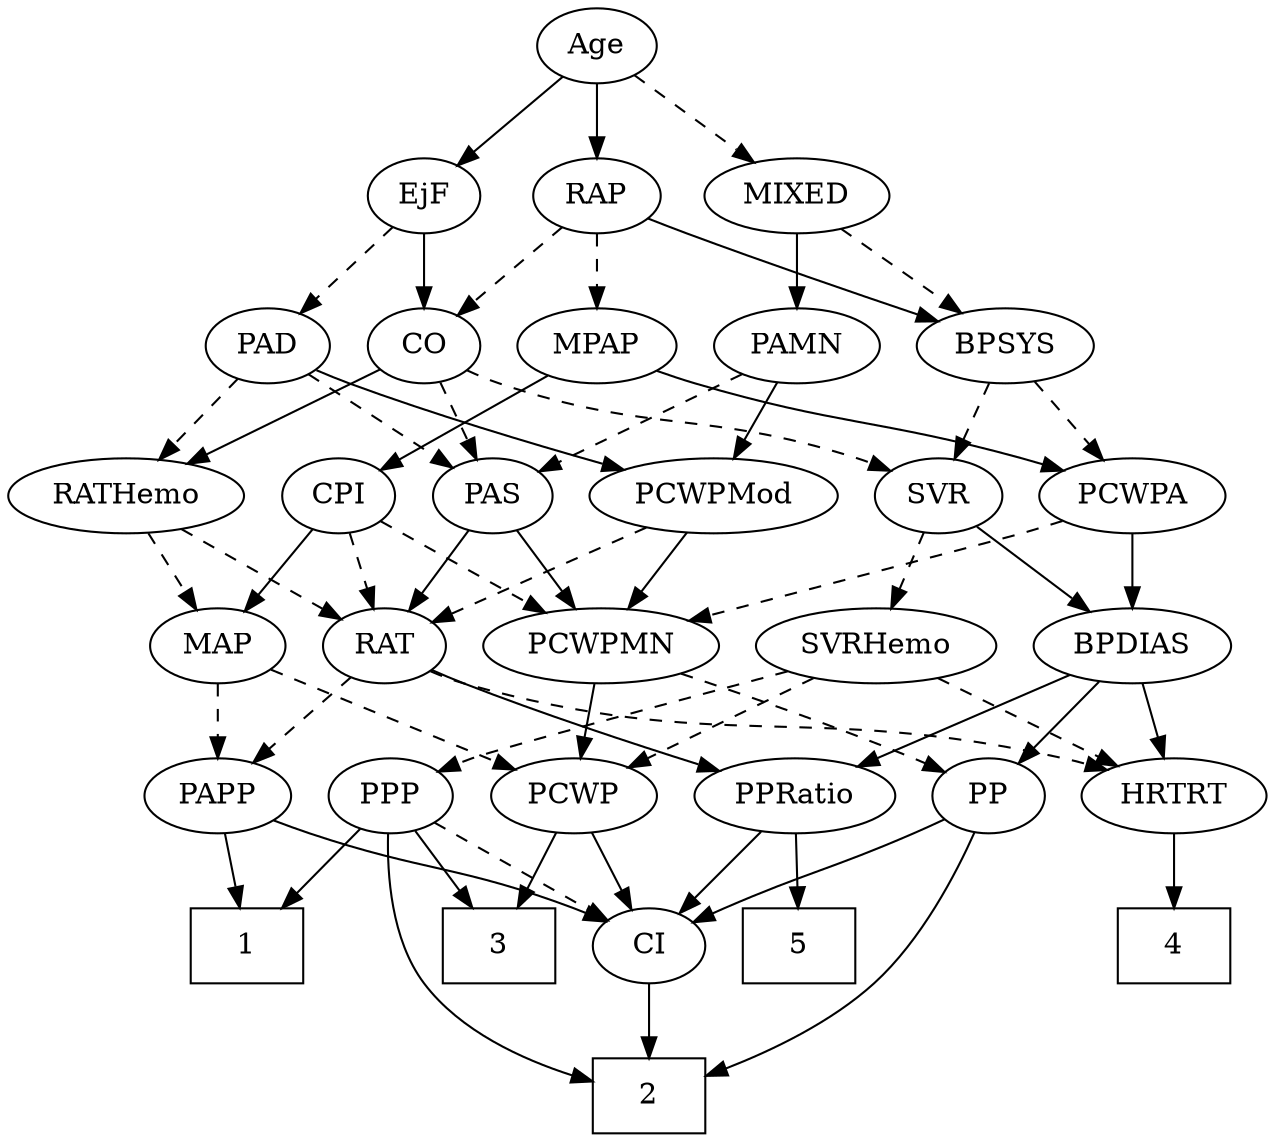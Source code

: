 strict digraph {
	graph [bb="0,0,572.4,540"];
	node [label="\N"];
	1	[height=0.5,
		pos="122.4,90",
		shape=box,
		width=0.75];
	2	[height=0.5,
		pos="312.4,18",
		shape=box,
		width=0.75];
	3	[height=0.5,
		pos="200.4,90",
		shape=box,
		width=0.75];
	4	[height=0.5,
		pos="460.4,90",
		shape=box,
		width=0.75];
	5	[height=0.5,
		pos="384.4,90",
		shape=box,
		width=0.75];
	Age	[height=0.5,
		pos="269.4,522",
		width=0.75];
	EjF	[height=0.5,
		pos="189.4,450",
		width=0.75];
	Age -> EjF	[pos="e,205.17,464.8 253.59,507.17 241.98,497.01 226,483.03 212.89,471.56",
		style=solid];
	RAP	[height=0.5,
		pos="269.4,450",
		width=0.77632];
	Age -> RAP	[pos="e,269.4,468.1 269.4,503.7 269.4,495.98 269.4,486.71 269.4,478.11",
		style=solid];
	MIXED	[height=0.5,
		pos="358.4,450",
		width=1.1193];
	Age -> MIXED	[pos="e,339.26,466.05 286.14,507.83 298.76,497.9 316.36,484.06 331.02,472.53",
		style=dashed];
	PAD	[height=0.5,
		pos="115.4,378",
		width=0.79437];
	EjF -> PAD	[pos="e,130.6,393.38 174.42,434.83 163.96,424.94 149.8,411.55 137.98,400.36",
		style=dashed];
	CO	[height=0.5,
		pos="189.4,378",
		width=0.75];
	EjF -> CO	[pos="e,189.4,396.1 189.4,431.7 189.4,423.98 189.4,414.71 189.4,406.11",
		style=solid];
	MPAP	[height=0.5,
		pos="269.4,378",
		width=0.97491];
	RAP -> MPAP	[pos="e,269.4,396.1 269.4,431.7 269.4,423.98 269.4,414.71 269.4,406.11",
		style=dashed];
	BPSYS	[height=0.5,
		pos="450.4,378",
		width=1.0471];
	RAP -> BPSYS	[pos="e,421.36,389.51 292.17,439.12 297.78,436.74 303.79,434.24 309.4,432 343.82,418.22 383.36,403.45 411.8,393.01",
		style=solid];
	RAP -> CO	[pos="e,205.29,392.91 253.21,434.83 241.64,424.71 225.89,410.93 212.93,399.59",
		style=dashed];
	MIXED -> BPSYS	[pos="e,431.23,393.58 377.91,434.15 391.05,424.16 408.56,410.83 423.08,399.78",
		style=dashed];
	PAMN	[height=0.5,
		pos="358.4,378",
		width=1.011];
	MIXED -> PAMN	[pos="e,358.4,396.1 358.4,431.7 358.4,423.98 358.4,414.71 358.4,406.11",
		style=solid];
	CPI	[height=0.5,
		pos="143.4,306",
		width=0.75];
	MPAP -> CPI	[pos="e,163.45,318.14 246.29,364.16 225.43,352.57 194.67,335.48 172.21,323.01",
		style=solid];
	PCWPA	[height=0.5,
		pos="424.4,306",
		width=1.1555];
	MPAP -> PCWPA	[pos="e,396.67,319.52 294.99,365.44 320.17,354.07 358.89,336.58 387.42,323.7",
		style=solid];
	SVR	[height=0.5,
		pos="512.4,306",
		width=0.77632];
	BPSYS -> SVR	[pos="e,498.81,322.34 464.46,361.12 472.58,351.95 482.94,340.26 491.94,330.09",
		style=dashed];
	BPSYS -> PCWPA	[pos="e,430.81,324.28 444.1,360.05 441.18,352.18 437.62,342.62 434.35,333.79",
		style=dashed];
	PAS	[height=0.5,
		pos="215.4,306",
		width=0.75];
	PAD -> PAS	[pos="e,197.51,319.52 133.74,364.16 149.2,353.34 171.52,337.71 188.92,325.53",
		style=dashed];
	RATHemo	[height=0.5,
		pos="49.396,306",
		width=1.3721];
	PAD -> RATHemo	[pos="e,64.755,323.29 101.4,362.15 92.835,353.07 81.682,341.24 71.901,330.87",
		style=dashed];
	PCWPMod	[height=0.5,
		pos="312.4,306",
		width=1.4443];
	PAD -> PCWPMod	[pos="e,274.43,318.49 137.75,366.56 142.85,364.3 148.28,361.99 153.4,360 190.22,345.67 232.72,331.63 264.51,321.6",
		style=solid];
	CO -> PAS	[pos="e,209.1,323.96 195.56,360.41 198.56,352.34 202.24,342.43 205.61,333.35",
		style=dashed];
	CO -> RATHemo	[pos="e,77.268,320.94 168.44,366.52 146.83,355.72 112.7,338.65 86.518,325.56",
		style=solid];
	CO -> SVR	[pos="e,491.28,317.96 209.92,366.02 214.87,363.74 220.23,361.55 225.4,360 332.9,327.67 367.73,355.76 475.4,324 477.54,323.37 479.73,322.63 \
481.9,321.82",
		style=dashed];
	RAT	[height=0.5,
		pos="189.4,234",
		width=0.75827];
	PAS -> RAT	[pos="e,195.69,251.96 209.23,288.41 206.23,280.34 202.56,270.43 199.18,261.35",
		style=solid];
	PCWPMN	[height=0.5,
		pos="284.4,234",
		width=1.3902];
	PAS -> PCWPMN	[pos="e,268.43,251.2 229.69,290.5 238.78,281.28 250.75,269.14 261.17,258.56",
		style=solid];
	PAMN -> PAS	[pos="e,236.76,317.46 333.49,364.81 309.11,352.88 271.95,334.68 245.83,321.9",
		style=dashed];
	PAMN -> PCWPMod	[pos="e,323.33,323.63 347.73,360.76 342.12,352.23 335.12,341.58 328.84,332.02",
		style=solid];
	RATHemo -> RAT	[pos="e,168.29,245.55 77.39,291 101.06,279.17 134.9,262.25 159.18,250.11",
		style=dashed];
	MAP	[height=0.5,
		pos="113.4,234",
		width=0.84854];
	RATHemo -> MAP	[pos="e,99.509,250.19 64.239,288.76 72.714,279.5 83.468,267.73 92.755,257.58",
		style=dashed];
	CPI -> RAT	[pos="e,179,250.82 153.83,289.12 159.6,280.34 166.88,269.26 173.35,259.42",
		style=dashed];
	CPI -> PCWPMN	[pos="e,256.32,248.94 164.5,294.52 186.36,283.67 220.94,266.5 247.35,253.39",
		style=dashed];
	CPI -> MAP	[pos="e,120.66,251.96 136.29,288.41 132.82,280.34 128.58,270.43 124.69,261.35",
		style=solid];
	PPRatio	[height=0.5,
		pos="363.4,162",
		width=1.1013];
	RAT -> PPRatio	[pos="e,333.26,173.84 210.98,222.49 215.7,220.28 220.69,218.01 225.4,216 258.08,202.03 295.79,187.66 323.52,177.42",
		style=solid];
	PAPP	[height=0.5,
		pos="113.4,162",
		width=0.88464];
	RAT -> PAPP	[pos="e,129.28,177.63 174.02,218.83 163.34,209 148.92,195.72 136.83,184.58",
		style=dashed];
	HRTRT	[height=0.5,
		pos="460.4,162",
		width=1.1013];
	RAT -> HRTRT	[pos="e,430.91,174.22 210.35,222.02 215.2,219.79 220.4,217.63 225.4,216 305.85,189.72 330.72,202.19 412.4,180 415.33,179.2 418.34,178.31 \
421.36,177.37",
		style=dashed];
	SVRHemo	[height=0.5,
		pos="402.4,234",
		width=1.3902];
	SVR -> SVRHemo	[pos="e,425.93,249.97 493.24,292.81 477.08,282.53 453.62,267.6 434.59,255.49",
		style=dashed];
	BPDIAS	[height=0.5,
		pos="512.4,234",
		width=1.1735];
	SVR -> BPDIAS	[pos="e,512.4,252.1 512.4,287.7 512.4,279.98 512.4,270.71 512.4,262.11",
		style=solid];
	PCWPMod -> RAT	[pos="e,209.47,246.43 286.61,290.33 266.61,278.94 238.89,263.17 218.16,251.37",
		style=dashed];
	PCWPMod -> PCWPMN	[pos="e,291.31,252.28 305.62,288.05 302.47,280.18 298.64,270.62 295.11,261.79",
		style=solid];
	PCWPA -> PCWPMN	[pos="e,312.53,249.07 398.06,291.83 376.53,281.06 345.81,265.71 321.73,253.67",
		style=dashed];
	PCWPA -> BPDIAS	[pos="e,493.34,250.16 443.49,289.81 455.71,280.09 471.76,267.32 485.29,256.56",
		style=solid];
	PP	[height=0.5,
		pos="545.4,162",
		width=0.75];
	PCWPMN -> PP	[pos="e,524.79,173.71 321.75,221.83 328.91,219.8 336.37,217.77 343.4,216 416.6,197.54 437.91,204.27 509.4,180 511.31,179.35 513.26,178.63 \
515.2,177.85",
		style=dashed];
	PCWP	[height=0.5,
		pos="198.4,162",
		width=0.97491];
	PCWPMN -> PCWP	[pos="e,216.37,177.63 264.88,217.12 252.93,207.39 237.49,194.82 224.49,184.24",
		style=solid];
	PPP	[height=0.5,
		pos="278.4,162",
		width=0.75];
	SVRHemo -> PPP	[pos="e,298.34,174.26 376.7,218.5 356.43,207.05 328.17,191.1 307.15,179.23",
		style=dashed];
	SVRHemo -> PCWP	[pos="e,225.31,173.64 366,221.5 333.46,211.09 284.54,195.11 242.4,180 239.88,179.1 237.29,178.15 234.69,177.18",
		style=dashed];
	SVRHemo -> HRTRT	[pos="e,447.15,178.99 416.14,216.41 423.47,207.57 432.61,196.53 440.68,186.79",
		style=dashed];
	BPDIAS -> PP	[pos="e,537.71,179.31 520.38,216.05 524.29,207.77 529.08,197.62 533.41,188.42",
		style=solid];
	BPDIAS -> PPRatio	[pos="e,390.05,175.52 485.07,220.16 460.97,208.84 425.7,192.27 399.33,179.88",
		style=solid];
	BPDIAS -> HRTRT	[pos="e,472.63,179.47 500.07,216.41 493.73,207.87 485.86,197.28 478.81,187.79",
		style=solid];
	MAP -> PCWP	[pos="e,180.64,177.63 130.6,218.83 142.65,208.91 158.97,195.47 172.58,184.26",
		style=dashed];
	MAP -> PAPP	[pos="e,113.4,180.1 113.4,215.7 113.4,207.98 113.4,198.71 113.4,190.11",
		style=dashed];
	PP -> 2	[pos="e,339.7,20.421 540.45,143.95 533.74,123.82 519.82,90.714 496.4,72 453.72,37.909 390.02,25.746 349.87,21.407",
		style=solid];
	CI	[height=0.5,
		pos="312.4,90",
		width=0.75];
	PP -> CI	[pos="e,333.01,101.69 524.78,150.31 519.83,148.01 514.49,145.75 509.4,144 440.04,120.2 417.75,131.8 348.4,108 346.48,107.34 344.54,106.62 \
342.59,105.84",
		style=solid];
	PPP -> 1	[pos="e,149.65,102.8 257.12,150.84 252.29,148.57 247.17,146.18 242.4,144 214.54,131.27 182.84,117.29 159.02,106.89",
		style=solid];
	PPP -> 2	[pos="e,296.79,36.226 274.86,143.83 271.83,125.58 268.99,96.079 276.4,72 279.4,62.215 284.9,52.616 290.71,44.334",
		style=solid];
	PPP -> 3	[pos="e,219.36,108.02 262.99,147.17 252.71,137.95 238.95,125.6 226.94,114.82",
		style=solid];
	PPP -> CI	[pos="e,304.32,107.63 286.28,144.76 290.3,136.49 295.28,126.23 299.82,116.9",
		style=dashed];
	PPRatio -> 5	[pos="e,379.21,108.28 368.48,144.05 370.82,136.26 373.65,126.82 376.27,118.08",
		style=solid];
	PPRatio -> CI	[pos="e,323.81,106.67 351.57,144.76 345.1,135.89 336.98,124.74 329.8,114.89",
		style=solid];
	PCWP -> 3	[pos="e,199.91,108.1 198.89,143.7 199.11,135.98 199.38,126.71 199.62,118.11",
		style=solid];
	PCWP -> CI	[pos="e,293.04,102.88 220.11,147.67 238.37,136.45 264.6,120.35 284.43,108.17",
		style=solid];
	CI -> 2	[pos="e,312.4,36.104 312.4,71.697 312.4,63.983 312.4,54.712 312.4,46.112",
		style=solid];
	PAPP -> 1	[pos="e,120.2,108.1 115.62,143.7 116.61,135.98 117.8,126.71 118.91,118.11",
		style=solid];
	PAPP -> CI	[pos="e,288.39,98.48 138,150.47 143.38,148.26 149.06,146 154.4,144 196.81,128.11 246.44,111.84 278.6,101.59",
		style=solid];
	HRTRT -> 4	[pos="e,460.4,108.1 460.4,143.7 460.4,135.98 460.4,126.71 460.4,118.11",
		style=solid];
}

